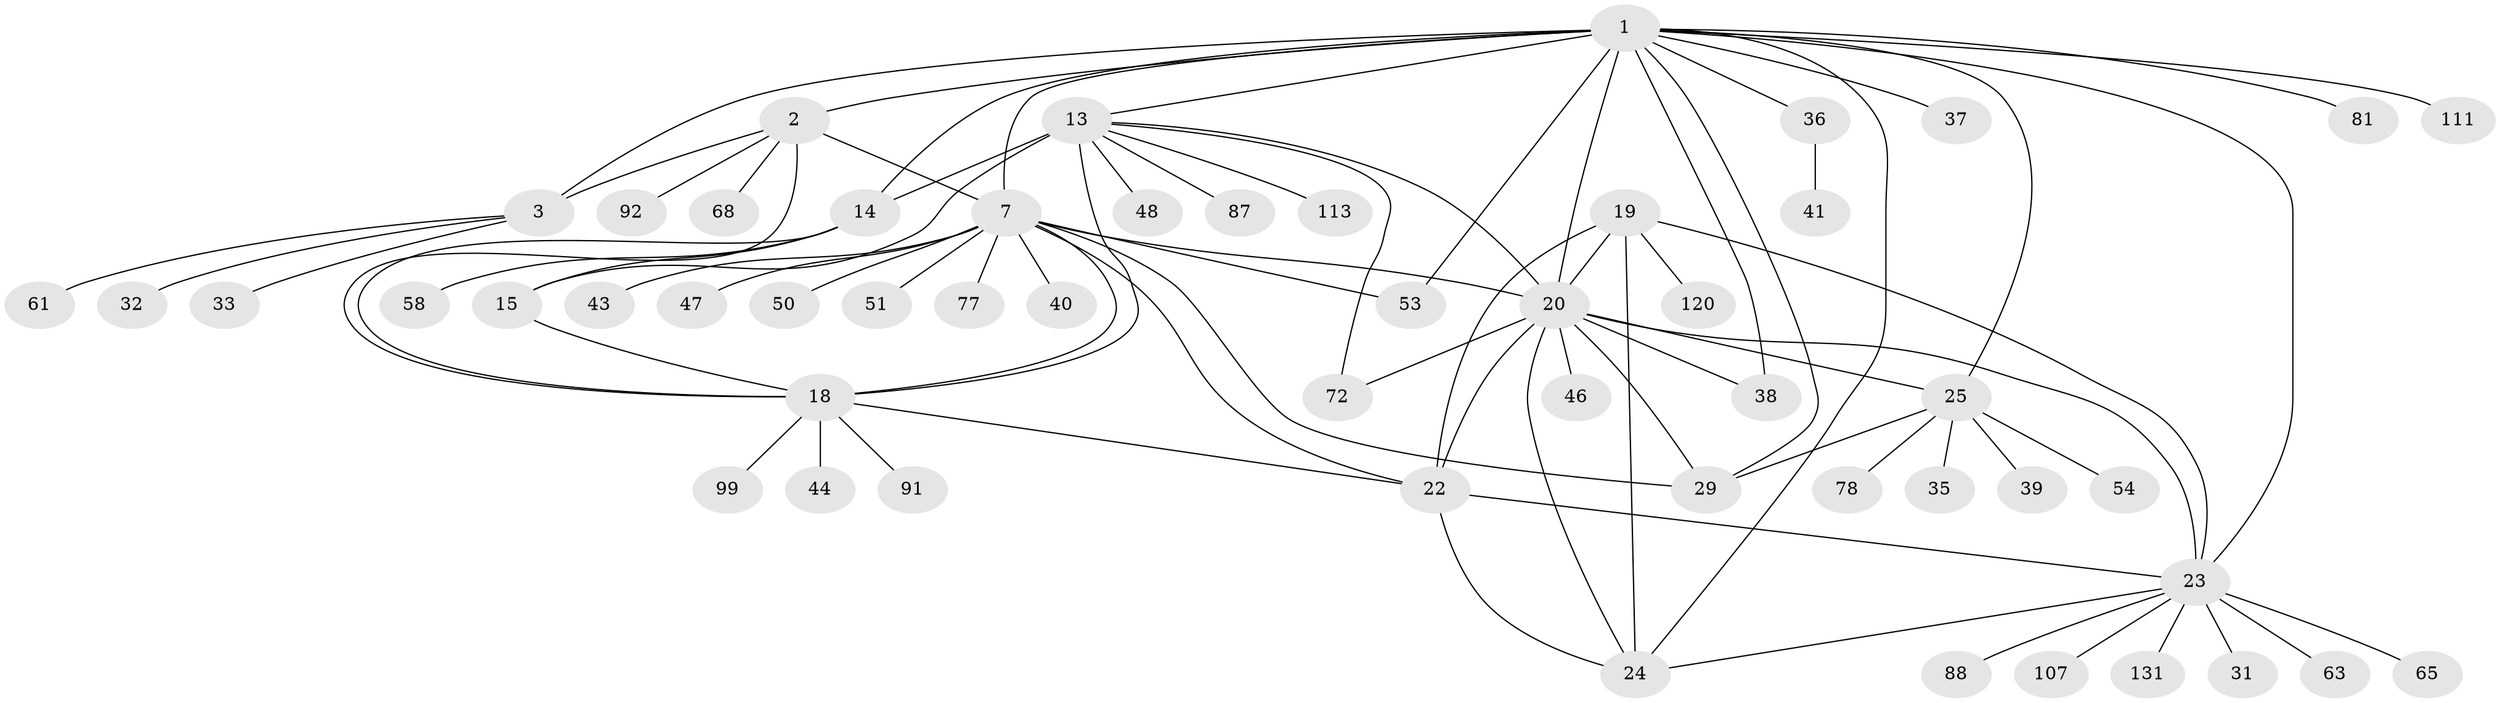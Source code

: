 // original degree distribution, {9: 0.04477611940298507, 8: 0.03731343283582089, 11: 0.022388059701492536, 5: 0.029850746268656716, 7: 0.022388059701492536, 13: 0.007462686567164179, 6: 0.022388059701492536, 12: 0.014925373134328358, 10: 0.014925373134328358, 14: 0.007462686567164179, 1: 0.5373134328358209, 3: 0.05223880597014925, 2: 0.1865671641791045}
// Generated by graph-tools (version 1.1) at 2025/19/03/04/25 18:19:51]
// undirected, 53 vertices, 79 edges
graph export_dot {
graph [start="1"]
  node [color=gray90,style=filled];
  1 [super="+5+86+4+103+109+69"];
  2;
  3 [super="+6"];
  7 [super="+93+74+9+8"];
  13 [super="+16"];
  14 [super="+17"];
  15;
  18;
  19;
  20 [super="+98+64+28+21"];
  22 [super="+100"];
  23 [super="+59"];
  24 [super="+126"];
  25 [super="+34+27+112"];
  29;
  31;
  32;
  33;
  35;
  36;
  37;
  38;
  39;
  40;
  41;
  43 [super="+49"];
  44 [super="+85+66"];
  46;
  47 [super="+57"];
  48 [super="+83"];
  50 [super="+94"];
  51;
  53 [super="+96+89"];
  54 [super="+105"];
  58;
  61 [super="+101"];
  63;
  65;
  68;
  72 [super="+114+119"];
  77;
  78;
  81;
  87;
  88;
  91;
  92;
  99 [super="+116"];
  107;
  111;
  113 [super="+115"];
  120;
  131;
  1 -- 2 [weight=3];
  1 -- 3 [weight=6];
  1 -- 7;
  1 -- 13;
  1 -- 14;
  1 -- 81;
  1 -- 20;
  1 -- 23 [weight=2];
  1 -- 24 [weight=2];
  1 -- 25 [weight=3];
  1 -- 29;
  1 -- 36 [weight=2];
  1 -- 38;
  1 -- 53;
  1 -- 37;
  1 -- 111;
  2 -- 3 [weight=2];
  2 -- 18;
  2 -- 68;
  2 -- 92;
  2 -- 7;
  3 -- 32;
  3 -- 33;
  3 -- 61;
  7 -- 22;
  7 -- 43;
  7 -- 77;
  7 -- 53;
  7 -- 29;
  7 -- 20;
  7 -- 18;
  7 -- 51;
  7 -- 50;
  7 -- 40;
  7 -- 47;
  13 -- 14 [weight=4];
  13 -- 15 [weight=2];
  13 -- 18 [weight=2];
  13 -- 72;
  13 -- 48;
  13 -- 113;
  13 -- 20;
  13 -- 87;
  14 -- 15 [weight=2];
  14 -- 18 [weight=2];
  14 -- 58;
  15 -- 18;
  18 -- 22;
  18 -- 44;
  18 -- 91;
  18 -- 99;
  19 -- 20 [weight=2];
  19 -- 22;
  19 -- 23;
  19 -- 24;
  19 -- 120;
  20 -- 22 [weight=2];
  20 -- 23 [weight=2];
  20 -- 24 [weight=2];
  20 -- 72;
  20 -- 46;
  20 -- 25 [weight=3];
  20 -- 29;
  20 -- 38;
  22 -- 23;
  22 -- 24;
  23 -- 24;
  23 -- 31;
  23 -- 63;
  23 -- 65;
  23 -- 88;
  23 -- 107;
  23 -- 131;
  25 -- 29 [weight=3];
  25 -- 35;
  25 -- 39;
  25 -- 78;
  25 -- 54;
  36 -- 41;
}
